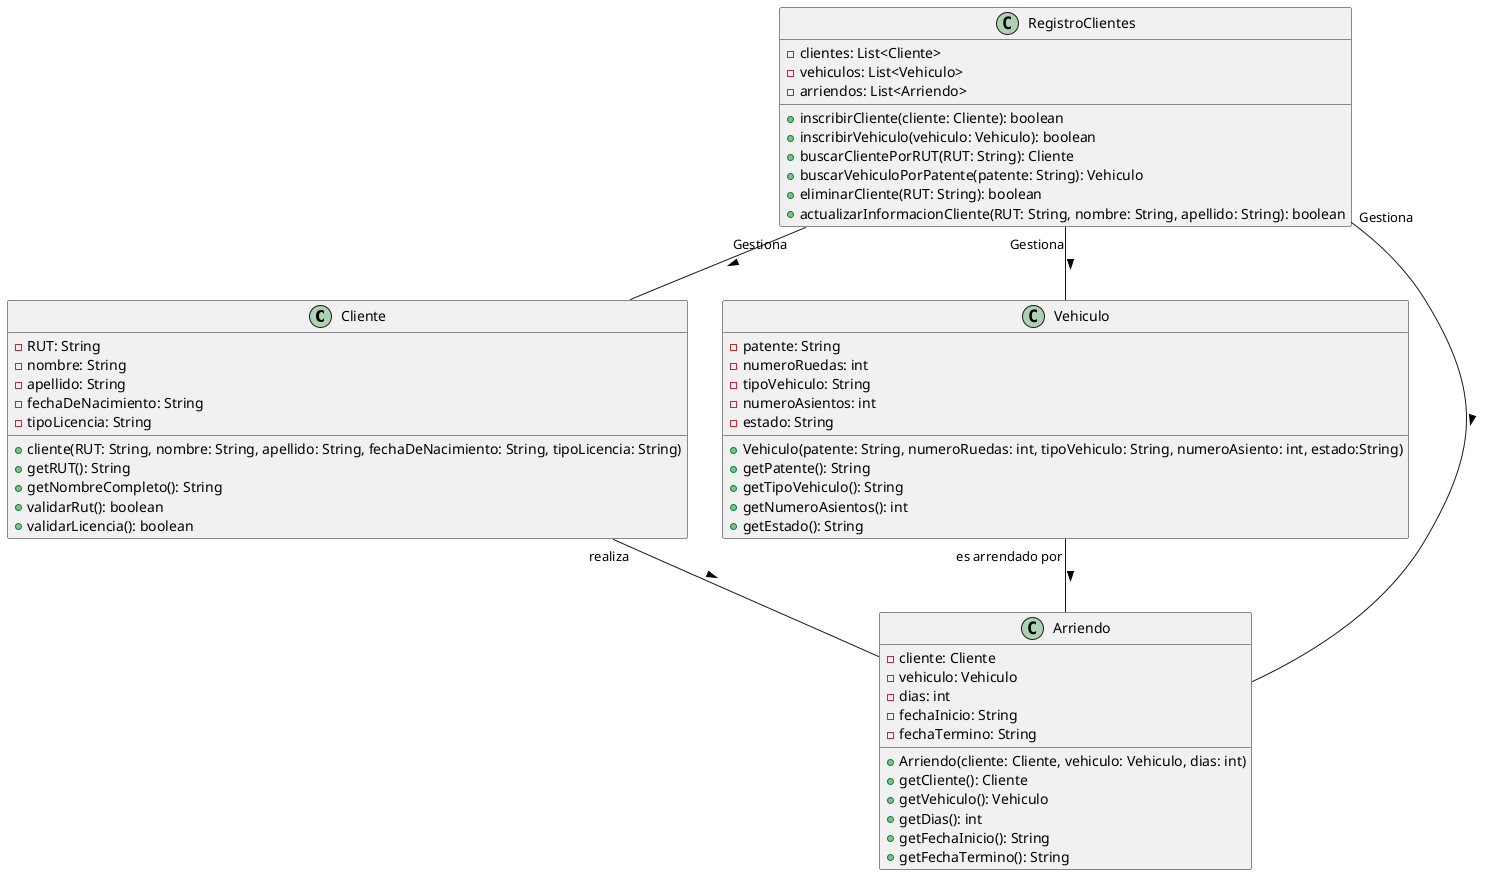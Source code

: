 @startuml
class Cliente {
    - RUT: String
    - nombre: String
    - apellido: String
    - fechaDeNacimiento: String
    - tipoLicencia: String


    + cliente(RUT: String, nombre: String, apellido: String, fechaDeNacimiento: String, tipoLicencia: String)
    + getRUT(): String
    + getNombreCompleto(): String
    + validarRut(): boolean
    + validarLicencia(): boolean
}

class Vehiculo {
    - patente: String
    - numeroRuedas: int
    - tipoVehiculo: String
    - numeroAsientos: int
    - estado: String

    + Vehiculo(patente: String, numeroRuedas: int, tipoVehiculo: String, numeroAsiento: int, estado:String)
    + getPatente(): String
    + getTipoVehiculo(): String
    + getNumeroAsientos(): int
    + getEstado(): String
}

class Arriendo {
    - cliente: Cliente
    - vehiculo: Vehiculo
    - dias: int
    - fechaInicio: String
    - fechaTermino: String

    + Arriendo(cliente: Cliente, vehiculo: Vehiculo, dias: int)
    + getCliente(): Cliente
    + getVehiculo(): Vehiculo
    + getDias(): int
    + getFechaInicio(): String
    + getFechaTermino(): String
}

class RegistroClientes {
     - clientes: List<Cliente>
     - vehiculos: List<Vehiculo>
     - arriendos: List<Arriendo>

     + inscribirCliente(cliente: Cliente): boolean
     + inscribirVehiculo(vehiculo: Vehiculo): boolean
     + buscarClientePorRUT(RUT: String): Cliente
     + buscarVehiculoPorPatente(patente: String): Vehiculo
     + eliminarCliente(RUT: String): boolean
     + actualizarInformacionCliente(RUT: String, nombre: String, apellido: String): boolean
}

Cliente -- Arriendo: "realiza" >
Vehiculo -- Arriendo: "es arrendado por" >
RegistroClientes -- Cliente: "Gestiona" >
RegistroClientes -- Vehiculo: "Gestiona" >
RegistroClientes -- Arriendo: "Gestiona" >
@enduml